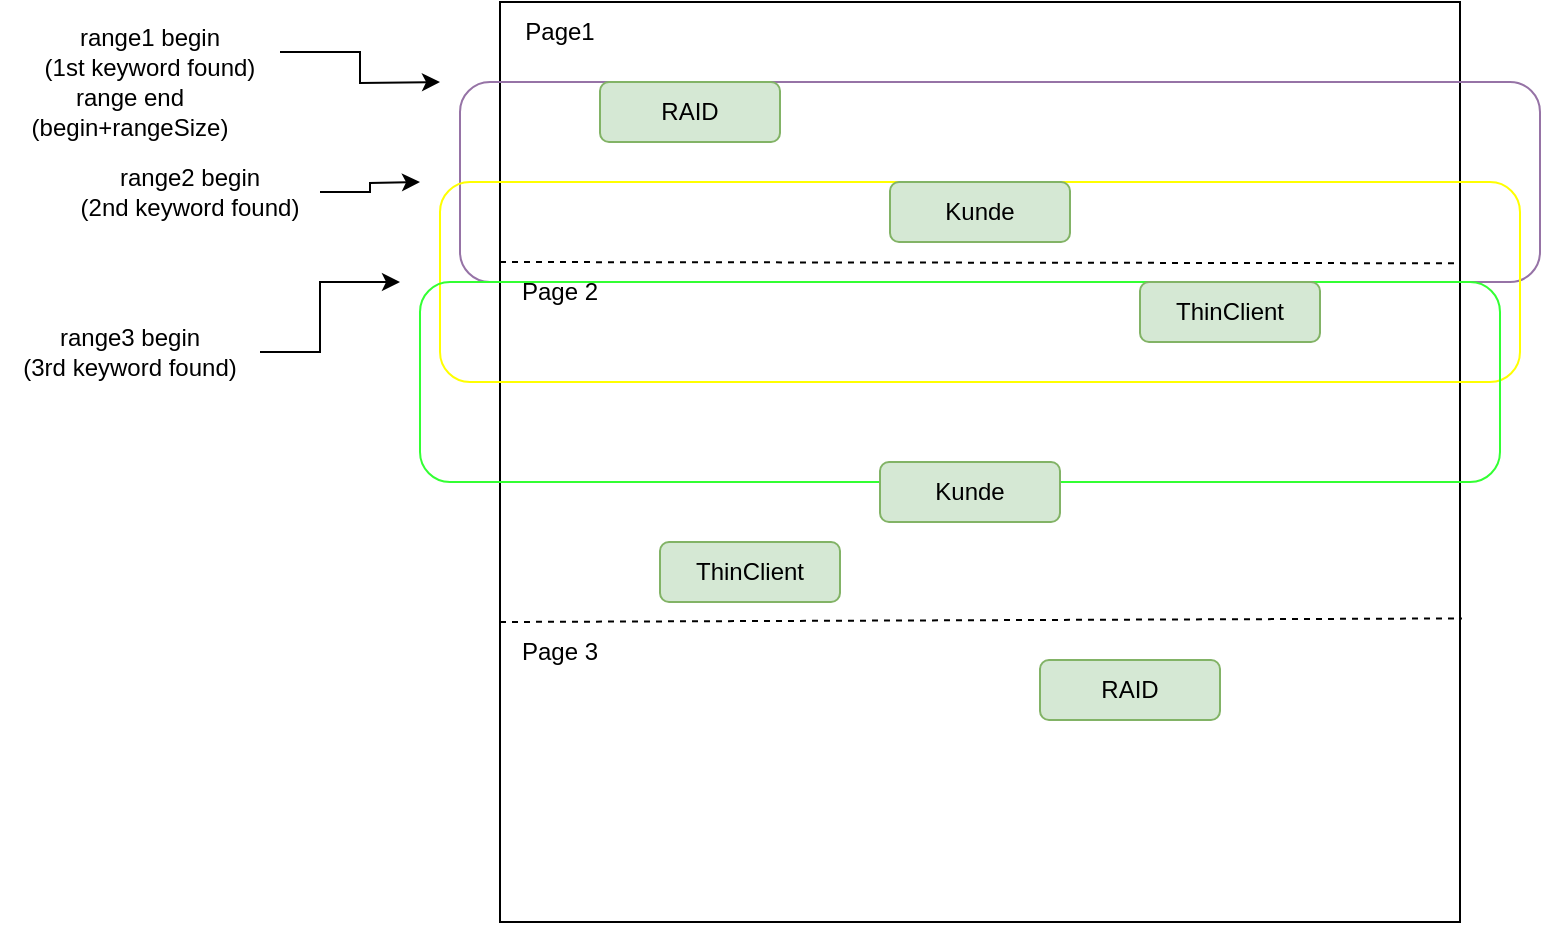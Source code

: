 <mxfile version="21.7.5" type="device">
  <diagram name="Seite-1" id="smSkugLcqicplbVB0d46">
    <mxGraphModel dx="863" dy="505" grid="1" gridSize="10" guides="1" tooltips="1" connect="1" arrows="1" fold="1" page="1" pageScale="1" pageWidth="1169" pageHeight="827" math="0" shadow="0">
      <root>
        <mxCell id="0" />
        <mxCell id="nxwX6qiKfum5xAyNi3Qq-21" value="document" parent="0" />
        <mxCell id="nxwX6qiKfum5xAyNi3Qq-2" value="" style="rounded=0;whiteSpace=wrap;html=1;" vertex="1" parent="nxwX6qiKfum5xAyNi3Qq-21">
          <mxGeometry x="260" y="70" width="480" height="460" as="geometry" />
        </mxCell>
        <mxCell id="nxwX6qiKfum5xAyNi3Qq-13" value="Page 3" style="text;html=1;strokeColor=none;fillColor=none;align=center;verticalAlign=middle;whiteSpace=wrap;rounded=0;" vertex="1" parent="nxwX6qiKfum5xAyNi3Qq-21">
          <mxGeometry x="260" y="380" width="60" height="30" as="geometry" />
        </mxCell>
        <mxCell id="nxwX6qiKfum5xAyNi3Qq-12" value="Page 2" style="text;html=1;strokeColor=none;fillColor=none;align=center;verticalAlign=middle;whiteSpace=wrap;rounded=0;" vertex="1" parent="nxwX6qiKfum5xAyNi3Qq-21">
          <mxGeometry x="260" y="200" width="60" height="30" as="geometry" />
        </mxCell>
        <mxCell id="nxwX6qiKfum5xAyNi3Qq-11" value="Page1" style="text;html=1;strokeColor=none;fillColor=none;align=center;verticalAlign=middle;whiteSpace=wrap;rounded=0;" vertex="1" parent="nxwX6qiKfum5xAyNi3Qq-21">
          <mxGeometry x="260" y="70" width="60" height="30" as="geometry" />
        </mxCell>
        <mxCell id="nxwX6qiKfum5xAyNi3Qq-20" value="ranges" parent="0" />
        <mxCell id="nxwX6qiKfum5xAyNi3Qq-27" value="" style="rounded=1;whiteSpace=wrap;html=1;fillColor=none;strokeColor=#9673a6;" vertex="1" parent="nxwX6qiKfum5xAyNi3Qq-20">
          <mxGeometry x="240" y="110" width="540" height="100" as="geometry" />
        </mxCell>
        <mxCell id="nxwX6qiKfum5xAyNi3Qq-33" value="" style="rounded=1;whiteSpace=wrap;html=1;fillColor=none;strokeColor=#FFFF00;" vertex="1" parent="nxwX6qiKfum5xAyNi3Qq-20">
          <mxGeometry x="230" y="160" width="540" height="100" as="geometry" />
        </mxCell>
        <mxCell id="nxwX6qiKfum5xAyNi3Qq-36" value="" style="rounded=1;whiteSpace=wrap;html=1;fillColor=none;strokeColor=#33FF33;" vertex="1" parent="nxwX6qiKfum5xAyNi3Qq-20">
          <mxGeometry x="220" y="210" width="540" height="100" as="geometry" />
        </mxCell>
        <mxCell id="1" value="words" parent="0" />
        <mxCell id="nxwX6qiKfum5xAyNi3Qq-4" value="" style="endArrow=none;dashed=1;html=1;rounded=0;entryX=0.998;entryY=0.284;entryDx=0;entryDy=0;entryPerimeter=0;" edge="1" parent="1" target="nxwX6qiKfum5xAyNi3Qq-2">
          <mxGeometry width="50" height="50" relative="1" as="geometry">
            <mxPoint x="260" y="200" as="sourcePoint" />
            <mxPoint x="530" y="200" as="targetPoint" />
          </mxGeometry>
        </mxCell>
        <mxCell id="nxwX6qiKfum5xAyNi3Qq-5" value="" style="endArrow=none;dashed=1;html=1;rounded=0;entryX=1.002;entryY=0.67;entryDx=0;entryDy=0;entryPerimeter=0;" edge="1" parent="1" target="nxwX6qiKfum5xAyNi3Qq-2">
          <mxGeometry width="50" height="50" relative="1" as="geometry">
            <mxPoint x="260" y="380" as="sourcePoint" />
            <mxPoint x="530" y="380" as="targetPoint" />
          </mxGeometry>
        </mxCell>
        <mxCell id="nxwX6qiKfum5xAyNi3Qq-6" value="RAID" style="rounded=1;whiteSpace=wrap;html=1;fillColor=#d5e8d4;strokeColor=#82b366;" vertex="1" parent="1">
          <mxGeometry x="310" y="110" width="90" height="30" as="geometry" />
        </mxCell>
        <mxCell id="nxwX6qiKfum5xAyNi3Qq-7" value="Kunde" style="rounded=1;whiteSpace=wrap;html=1;fillColor=#d5e8d4;strokeColor=#82b366;" vertex="1" parent="1">
          <mxGeometry x="455" y="160" width="90" height="30" as="geometry" />
        </mxCell>
        <mxCell id="nxwX6qiKfum5xAyNi3Qq-8" value="Kunde" style="rounded=1;whiteSpace=wrap;html=1;fillColor=#d5e8d4;strokeColor=#82b366;" vertex="1" parent="1">
          <mxGeometry x="450" y="300" width="90" height="30" as="geometry" />
        </mxCell>
        <mxCell id="nxwX6qiKfum5xAyNi3Qq-9" value="ThinClient" style="rounded=1;whiteSpace=wrap;html=1;fillColor=#d5e8d4;strokeColor=#82b366;" vertex="1" parent="1">
          <mxGeometry x="340" y="340" width="90" height="30" as="geometry" />
        </mxCell>
        <mxCell id="nxwX6qiKfum5xAyNi3Qq-10" value="RAID" style="rounded=1;whiteSpace=wrap;html=1;fillColor=#d5e8d4;strokeColor=#82b366;" vertex="1" parent="1">
          <mxGeometry x="530" y="399" width="90" height="30" as="geometry" />
        </mxCell>
        <mxCell id="nxwX6qiKfum5xAyNi3Qq-16" value="ThinClient" style="rounded=1;whiteSpace=wrap;html=1;fillColor=#d5e8d4;strokeColor=#82b366;" vertex="1" parent="1">
          <mxGeometry x="580" y="210" width="90" height="30" as="geometry" />
        </mxCell>
        <mxCell id="nxwX6qiKfum5xAyNi3Qq-28" style="edgeStyle=orthogonalEdgeStyle;rounded=0;orthogonalLoop=1;jettySize=auto;html=1;exitX=1;exitY=0.5;exitDx=0;exitDy=0;" edge="1" parent="1" source="nxwX6qiKfum5xAyNi3Qq-22">
          <mxGeometry relative="1" as="geometry">
            <mxPoint x="230" y="110" as="targetPoint" />
          </mxGeometry>
        </mxCell>
        <mxCell id="nxwX6qiKfum5xAyNi3Qq-22" value="range1 begin&lt;br&gt;(1st keyword&amp;nbsp;found)" style="text;html=1;strokeColor=none;fillColor=none;align=center;verticalAlign=middle;whiteSpace=wrap;rounded=0;" vertex="1" parent="1">
          <mxGeometry x="20" y="80" width="130" height="30" as="geometry" />
        </mxCell>
        <mxCell id="nxwX6qiKfum5xAyNi3Qq-29" value="range end (begin+rangeSize)" style="text;html=1;strokeColor=none;fillColor=none;align=center;verticalAlign=middle;whiteSpace=wrap;rounded=0;" vertex="1" parent="1">
          <mxGeometry x="10" y="110" width="130" height="30" as="geometry" />
        </mxCell>
        <mxCell id="nxwX6qiKfum5xAyNi3Qq-35" style="edgeStyle=orthogonalEdgeStyle;rounded=0;orthogonalLoop=1;jettySize=auto;html=1;exitX=1;exitY=0.5;exitDx=0;exitDy=0;" edge="1" parent="1" source="nxwX6qiKfum5xAyNi3Qq-31">
          <mxGeometry relative="1" as="geometry">
            <mxPoint x="220" y="160" as="targetPoint" />
          </mxGeometry>
        </mxCell>
        <mxCell id="nxwX6qiKfum5xAyNi3Qq-31" value="range2 begin&lt;br&gt;(2nd keyword&amp;nbsp;found)" style="text;html=1;strokeColor=none;fillColor=none;align=center;verticalAlign=middle;whiteSpace=wrap;rounded=0;" vertex="1" parent="1">
          <mxGeometry x="40" y="150" width="130" height="30" as="geometry" />
        </mxCell>
        <mxCell id="nxwX6qiKfum5xAyNi3Qq-38" style="edgeStyle=orthogonalEdgeStyle;rounded=0;orthogonalLoop=1;jettySize=auto;html=1;exitX=1;exitY=0.5;exitDx=0;exitDy=0;" edge="1" parent="1" source="nxwX6qiKfum5xAyNi3Qq-37">
          <mxGeometry relative="1" as="geometry">
            <mxPoint x="210" y="210" as="targetPoint" />
            <Array as="points">
              <mxPoint x="170" y="245" />
              <mxPoint x="170" y="210" />
            </Array>
          </mxGeometry>
        </mxCell>
        <mxCell id="nxwX6qiKfum5xAyNi3Qq-37" value="range3 begin&lt;br&gt;(3rd keyword&amp;nbsp;found)" style="text;html=1;strokeColor=none;fillColor=none;align=center;verticalAlign=middle;whiteSpace=wrap;rounded=0;" vertex="1" parent="1">
          <mxGeometry x="10" y="230" width="130" height="30" as="geometry" />
        </mxCell>
      </root>
    </mxGraphModel>
  </diagram>
</mxfile>
